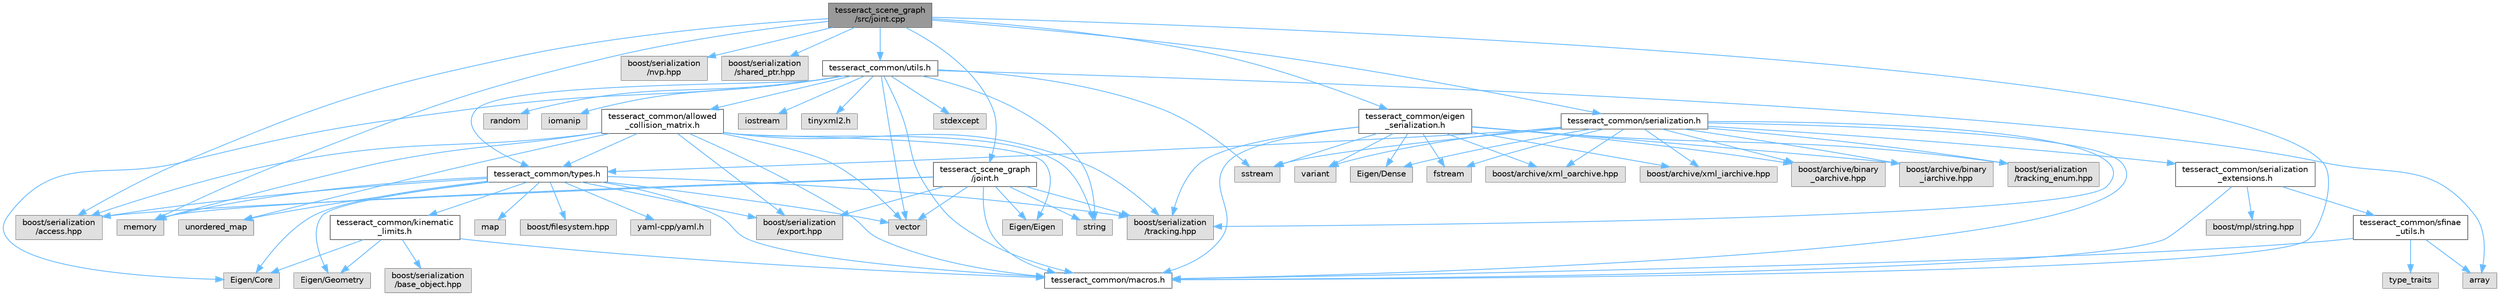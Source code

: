 digraph "tesseract_scene_graph/src/joint.cpp"
{
 // LATEX_PDF_SIZE
  bgcolor="transparent";
  edge [fontname=Helvetica,fontsize=10,labelfontname=Helvetica,labelfontsize=10];
  node [fontname=Helvetica,fontsize=10,shape=box,height=0.2,width=0.4];
  Node1 [label="tesseract_scene_graph\l/src/joint.cpp",height=0.2,width=0.4,color="gray40", fillcolor="grey60", style="filled", fontcolor="black",tooltip="TesseractJoint."];
  Node1 -> Node2 [color="steelblue1",style="solid"];
  Node2 [label="tesseract_common/macros.h",height=0.2,width=0.4,color="grey40", fillcolor="white", style="filled",URL="$de/d3c/macros_8h.html",tooltip="Common Tesseract Macros."];
  Node1 -> Node3 [color="steelblue1",style="solid"];
  Node3 [label="boost/serialization\l/access.hpp",height=0.2,width=0.4,color="grey60", fillcolor="#E0E0E0", style="filled",tooltip=" "];
  Node1 -> Node4 [color="steelblue1",style="solid"];
  Node4 [label="boost/serialization\l/nvp.hpp",height=0.2,width=0.4,color="grey60", fillcolor="#E0E0E0", style="filled",tooltip=" "];
  Node1 -> Node5 [color="steelblue1",style="solid"];
  Node5 [label="boost/serialization\l/shared_ptr.hpp",height=0.2,width=0.4,color="grey60", fillcolor="#E0E0E0", style="filled",tooltip=" "];
  Node1 -> Node6 [color="steelblue1",style="solid"];
  Node6 [label="memory",height=0.2,width=0.4,color="grey60", fillcolor="#E0E0E0", style="filled",tooltip=" "];
  Node1 -> Node7 [color="steelblue1",style="solid"];
  Node7 [label="tesseract_common/eigen\l_serialization.h",height=0.2,width=0.4,color="grey40", fillcolor="white", style="filled",URL="$d1/df1/eigen__serialization_8h.html",tooltip=" "];
  Node7 -> Node2 [color="steelblue1",style="solid"];
  Node7 -> Node8 [color="steelblue1",style="solid"];
  Node8 [label="variant",height=0.2,width=0.4,color="grey60", fillcolor="#E0E0E0", style="filled",tooltip=" "];
  Node7 -> Node9 [color="steelblue1",style="solid"];
  Node9 [label="Eigen/Dense",height=0.2,width=0.4,color="grey60", fillcolor="#E0E0E0", style="filled",tooltip=" "];
  Node7 -> Node10 [color="steelblue1",style="solid"];
  Node10 [label="fstream",height=0.2,width=0.4,color="grey60", fillcolor="#E0E0E0", style="filled",tooltip=" "];
  Node7 -> Node11 [color="steelblue1",style="solid"];
  Node11 [label="sstream",height=0.2,width=0.4,color="grey60", fillcolor="#E0E0E0", style="filled",tooltip=" "];
  Node7 -> Node12 [color="steelblue1",style="solid"];
  Node12 [label="boost/archive/xml_oarchive.hpp",height=0.2,width=0.4,color="grey60", fillcolor="#E0E0E0", style="filled",tooltip=" "];
  Node7 -> Node13 [color="steelblue1",style="solid"];
  Node13 [label="boost/archive/xml_iarchive.hpp",height=0.2,width=0.4,color="grey60", fillcolor="#E0E0E0", style="filled",tooltip=" "];
  Node7 -> Node14 [color="steelblue1",style="solid"];
  Node14 [label="boost/archive/binary\l_oarchive.hpp",height=0.2,width=0.4,color="grey60", fillcolor="#E0E0E0", style="filled",tooltip=" "];
  Node7 -> Node15 [color="steelblue1",style="solid"];
  Node15 [label="boost/archive/binary\l_iarchive.hpp",height=0.2,width=0.4,color="grey60", fillcolor="#E0E0E0", style="filled",tooltip=" "];
  Node7 -> Node16 [color="steelblue1",style="solid"];
  Node16 [label="boost/serialization\l/tracking.hpp",height=0.2,width=0.4,color="grey60", fillcolor="#E0E0E0", style="filled",tooltip=" "];
  Node7 -> Node17 [color="steelblue1",style="solid"];
  Node17 [label="boost/serialization\l/tracking_enum.hpp",height=0.2,width=0.4,color="grey60", fillcolor="#E0E0E0", style="filled",tooltip=" "];
  Node1 -> Node18 [color="steelblue1",style="solid"];
  Node18 [label="tesseract_common/utils.h",height=0.2,width=0.4,color="grey40", fillcolor="white", style="filled",URL="$dc/d79/tesseract__common_2include_2tesseract__common_2utils_8h.html",tooltip="Common Tesseract Utility Functions."];
  Node18 -> Node2 [color="steelblue1",style="solid"];
  Node18 -> Node19 [color="steelblue1",style="solid"];
  Node19 [label="array",height=0.2,width=0.4,color="grey60", fillcolor="#E0E0E0", style="filled",tooltip=" "];
  Node18 -> Node20 [color="steelblue1",style="solid"];
  Node20 [label="vector",height=0.2,width=0.4,color="grey60", fillcolor="#E0E0E0", style="filled",tooltip=" "];
  Node18 -> Node21 [color="steelblue1",style="solid"];
  Node21 [label="string",height=0.2,width=0.4,color="grey60", fillcolor="#E0E0E0", style="filled",tooltip=" "];
  Node18 -> Node11 [color="steelblue1",style="solid"];
  Node18 -> Node22 [color="steelblue1",style="solid"];
  Node22 [label="stdexcept",height=0.2,width=0.4,color="grey60", fillcolor="#E0E0E0", style="filled",tooltip=" "];
  Node18 -> Node23 [color="steelblue1",style="solid"];
  Node23 [label="random",height=0.2,width=0.4,color="grey60", fillcolor="#E0E0E0", style="filled",tooltip=" "];
  Node18 -> Node24 [color="steelblue1",style="solid"];
  Node24 [label="iomanip",height=0.2,width=0.4,color="grey60", fillcolor="#E0E0E0", style="filled",tooltip=" "];
  Node18 -> Node25 [color="steelblue1",style="solid"];
  Node25 [label="Eigen/Core",height=0.2,width=0.4,color="grey60", fillcolor="#E0E0E0", style="filled",tooltip=" "];
  Node18 -> Node26 [color="steelblue1",style="solid"];
  Node26 [label="iostream",height=0.2,width=0.4,color="grey60", fillcolor="#E0E0E0", style="filled",tooltip=" "];
  Node18 -> Node27 [color="steelblue1",style="solid"];
  Node27 [label="tinyxml2.h",height=0.2,width=0.4,color="grey60", fillcolor="#E0E0E0", style="filled",tooltip=" "];
  Node18 -> Node28 [color="steelblue1",style="solid"];
  Node28 [label="tesseract_common/allowed\l_collision_matrix.h",height=0.2,width=0.4,color="grey40", fillcolor="white", style="filled",URL="$d2/d01/allowed__collision__matrix_8h.html",tooltip=" "];
  Node28 -> Node2 [color="steelblue1",style="solid"];
  Node28 -> Node3 [color="steelblue1",style="solid"];
  Node28 -> Node21 [color="steelblue1",style="solid"];
  Node28 -> Node20 [color="steelblue1",style="solid"];
  Node28 -> Node6 [color="steelblue1",style="solid"];
  Node28 -> Node29 [color="steelblue1",style="solid"];
  Node29 [label="Eigen/Eigen",height=0.2,width=0.4,color="grey60", fillcolor="#E0E0E0", style="filled",tooltip=" "];
  Node28 -> Node30 [color="steelblue1",style="solid"];
  Node30 [label="unordered_map",height=0.2,width=0.4,color="grey60", fillcolor="#E0E0E0", style="filled",tooltip=" "];
  Node28 -> Node31 [color="steelblue1",style="solid"];
  Node31 [label="tesseract_common/types.h",height=0.2,width=0.4,color="grey40", fillcolor="white", style="filled",URL="$dd/ddb/tesseract__common_2include_2tesseract__common_2types_8h.html",tooltip="Common Tesseract Types."];
  Node31 -> Node2 [color="steelblue1",style="solid"];
  Node31 -> Node3 [color="steelblue1",style="solid"];
  Node31 -> Node25 [color="steelblue1",style="solid"];
  Node31 -> Node32 [color="steelblue1",style="solid"];
  Node32 [label="Eigen/Geometry",height=0.2,width=0.4,color="grey60", fillcolor="#E0E0E0", style="filled",tooltip=" "];
  Node31 -> Node20 [color="steelblue1",style="solid"];
  Node31 -> Node6 [color="steelblue1",style="solid"];
  Node31 -> Node33 [color="steelblue1",style="solid"];
  Node33 [label="map",height=0.2,width=0.4,color="grey60", fillcolor="#E0E0E0", style="filled",tooltip=" "];
  Node31 -> Node30 [color="steelblue1",style="solid"];
  Node31 -> Node34 [color="steelblue1",style="solid"];
  Node34 [label="boost/filesystem.hpp",height=0.2,width=0.4,color="grey60", fillcolor="#E0E0E0", style="filled",tooltip=" "];
  Node31 -> Node35 [color="steelblue1",style="solid"];
  Node35 [label="yaml-cpp/yaml.h",height=0.2,width=0.4,color="grey60", fillcolor="#E0E0E0", style="filled",tooltip=" "];
  Node31 -> Node36 [color="steelblue1",style="solid"];
  Node36 [label="tesseract_common/kinematic\l_limits.h",height=0.2,width=0.4,color="grey40", fillcolor="white", style="filled",URL="$d9/dc2/kinematic__limits_8h.html",tooltip="Common Tesseract Kinematic Limits and Related Utility Functions."];
  Node36 -> Node2 [color="steelblue1",style="solid"];
  Node36 -> Node25 [color="steelblue1",style="solid"];
  Node36 -> Node32 [color="steelblue1",style="solid"];
  Node36 -> Node37 [color="steelblue1",style="solid"];
  Node37 [label="boost/serialization\l/base_object.hpp",height=0.2,width=0.4,color="grey60", fillcolor="#E0E0E0", style="filled",tooltip=" "];
  Node31 -> Node38 [color="steelblue1",style="solid"];
  Node38 [label="boost/serialization\l/export.hpp",height=0.2,width=0.4,color="grey60", fillcolor="#E0E0E0", style="filled",tooltip=" "];
  Node31 -> Node16 [color="steelblue1",style="solid"];
  Node28 -> Node38 [color="steelblue1",style="solid"];
  Node28 -> Node16 [color="steelblue1",style="solid"];
  Node18 -> Node31 [color="steelblue1",style="solid"];
  Node1 -> Node39 [color="steelblue1",style="solid"];
  Node39 [label="tesseract_scene_graph\l/joint.h",height=0.2,width=0.4,color="grey40", fillcolor="white", style="filled",URL="$d4/d6d/tesseract__scene__graph_2include_2tesseract__scene__graph_2joint_8h.html",tooltip=" "];
  Node39 -> Node2 [color="steelblue1",style="solid"];
  Node39 -> Node3 [color="steelblue1",style="solid"];
  Node39 -> Node21 [color="steelblue1",style="solid"];
  Node39 -> Node20 [color="steelblue1",style="solid"];
  Node39 -> Node6 [color="steelblue1",style="solid"];
  Node39 -> Node29 [color="steelblue1",style="solid"];
  Node39 -> Node38 [color="steelblue1",style="solid"];
  Node39 -> Node16 [color="steelblue1",style="solid"];
  Node1 -> Node40 [color="steelblue1",style="solid"];
  Node40 [label="tesseract_common/serialization.h",height=0.2,width=0.4,color="grey40", fillcolor="white", style="filled",URL="$dc/d7d/tesseract__common_2include_2tesseract__common_2serialization_8h.html",tooltip="Additional Boost serialization wrappers."];
  Node40 -> Node2 [color="steelblue1",style="solid"];
  Node40 -> Node8 [color="steelblue1",style="solid"];
  Node40 -> Node9 [color="steelblue1",style="solid"];
  Node40 -> Node10 [color="steelblue1",style="solid"];
  Node40 -> Node11 [color="steelblue1",style="solid"];
  Node40 -> Node12 [color="steelblue1",style="solid"];
  Node40 -> Node13 [color="steelblue1",style="solid"];
  Node40 -> Node14 [color="steelblue1",style="solid"];
  Node40 -> Node15 [color="steelblue1",style="solid"];
  Node40 -> Node16 [color="steelblue1",style="solid"];
  Node40 -> Node17 [color="steelblue1",style="solid"];
  Node40 -> Node31 [color="steelblue1",style="solid"];
  Node40 -> Node41 [color="steelblue1",style="solid"];
  Node41 [label="tesseract_common/serialization\l_extensions.h",height=0.2,width=0.4,color="grey40", fillcolor="white", style="filled",URL="$d5/d03/serialization__extensions_8h.html",tooltip="Boost serialization class extension macros and helpers."];
  Node41 -> Node2 [color="steelblue1",style="solid"];
  Node41 -> Node42 [color="steelblue1",style="solid"];
  Node42 [label="boost/mpl/string.hpp",height=0.2,width=0.4,color="grey60", fillcolor="#E0E0E0", style="filled",tooltip=" "];
  Node41 -> Node43 [color="steelblue1",style="solid"];
  Node43 [label="tesseract_common/sfinae\l_utils.h",height=0.2,width=0.4,color="grey40", fillcolor="white", style="filled",URL="$d3/d03/sfinae__utils_8h.html",tooltip=" "];
  Node43 -> Node2 [color="steelblue1",style="solid"];
  Node43 -> Node44 [color="steelblue1",style="solid"];
  Node44 [label="type_traits",height=0.2,width=0.4,color="grey60", fillcolor="#E0E0E0", style="filled",tooltip=" "];
  Node43 -> Node19 [color="steelblue1",style="solid"];
}
